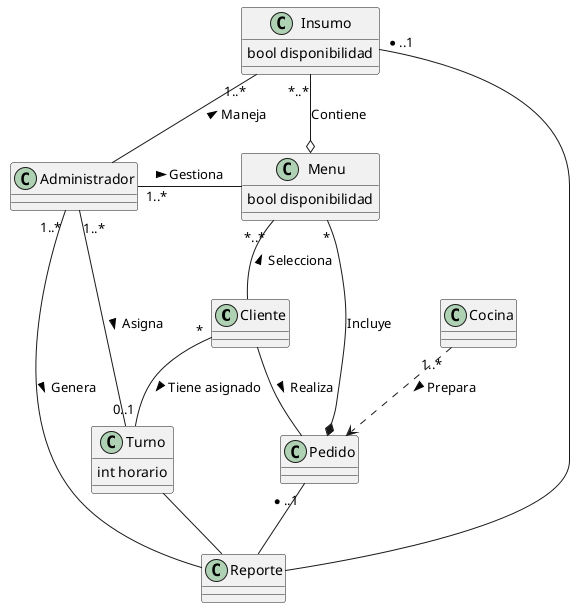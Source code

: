 @startuml domain-modeling

Class Cliente
Class Administrador
Class Cocina
Class Pedido
Class Reporte
Class Turno {
	int horario
}
Class Insumo {
	bool disponibilidad
}
Class Menu {
	bool disponibilidad
}

Insumo "*..*" -o Menu : Contiene
Insumo "1..*" -- Administrador : < Maneja
Insumo "*..1" -- Reporte

Menu "*..*" -- Cliente : < Selecciona

Administrador "1..*" -- Turno : Asigna >
Administrador "1..*" - Menu : Gestiona >
Administrador "1..*" -- Reporte : Genera >

Cliente "*" -- "0..1" Turno : Tiene asignado >
Cliente -- Pedido : Realiza >

Pedido *-- "*" Menu : Incluye
Pedido "*..1" -- Reporte

Cocina "1..*" ..> Pedido : Prepara >
Turno -- Reporte

@enduml